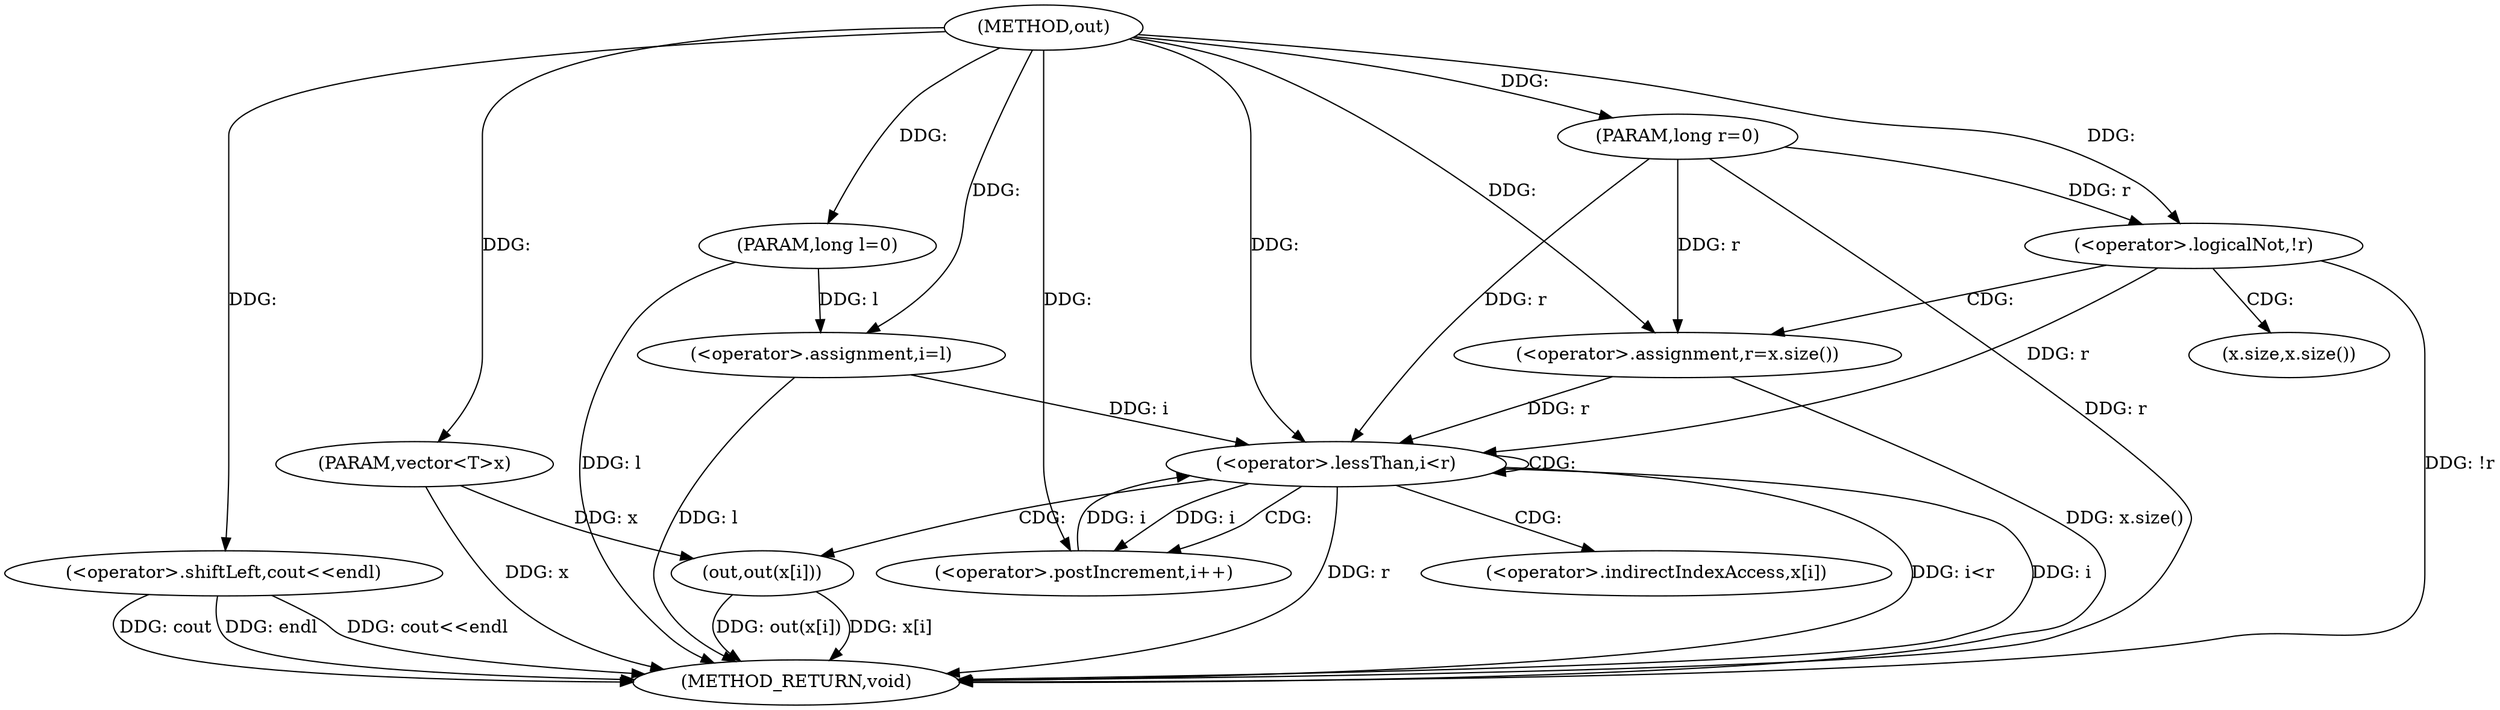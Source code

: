 digraph "out" {  
"1000279" [label = "(METHOD,out)" ]
"1000309" [label = "(METHOD_RETURN,void)" ]
"1000280" [label = "(PARAM,vector<T>x)" ]
"1000281" [label = "(PARAM,long l=0)" ]
"1000282" [label = "(PARAM,long r=0)" ]
"1000306" [label = "(<operator>.shiftLeft,cout<<endl)" ]
"1000285" [label = "(<operator>.logicalNot,!r)" ]
"1000293" [label = "(<operator>.assignment,i=l)" ]
"1000296" [label = "(<operator>.lessThan,i<r)" ]
"1000299" [label = "(<operator>.postIncrement,i++)" ]
"1000288" [label = "(<operator>.assignment,r=x.size())" ]
"1000302" [label = "(out,out(x[i]))" ]
"1000290" [label = "(x.size,x.size())" ]
"1000303" [label = "(<operator>.indirectIndexAccess,x[i])" ]
  "1000280" -> "1000309"  [ label = "DDG: x"] 
  "1000281" -> "1000309"  [ label = "DDG: l"] 
  "1000282" -> "1000309"  [ label = "DDG: r"] 
  "1000285" -> "1000309"  [ label = "DDG: !r"] 
  "1000288" -> "1000309"  [ label = "DDG: x.size()"] 
  "1000293" -> "1000309"  [ label = "DDG: l"] 
  "1000296" -> "1000309"  [ label = "DDG: i"] 
  "1000296" -> "1000309"  [ label = "DDG: r"] 
  "1000296" -> "1000309"  [ label = "DDG: i<r"] 
  "1000306" -> "1000309"  [ label = "DDG: endl"] 
  "1000306" -> "1000309"  [ label = "DDG: cout<<endl"] 
  "1000302" -> "1000309"  [ label = "DDG: x[i]"] 
  "1000302" -> "1000309"  [ label = "DDG: out(x[i])"] 
  "1000306" -> "1000309"  [ label = "DDG: cout"] 
  "1000279" -> "1000280"  [ label = "DDG: "] 
  "1000279" -> "1000281"  [ label = "DDG: "] 
  "1000279" -> "1000282"  [ label = "DDG: "] 
  "1000281" -> "1000293"  [ label = "DDG: l"] 
  "1000279" -> "1000293"  [ label = "DDG: "] 
  "1000279" -> "1000306"  [ label = "DDG: "] 
  "1000282" -> "1000285"  [ label = "DDG: r"] 
  "1000279" -> "1000285"  [ label = "DDG: "] 
  "1000279" -> "1000288"  [ label = "DDG: "] 
  "1000293" -> "1000296"  [ label = "DDG: i"] 
  "1000299" -> "1000296"  [ label = "DDG: i"] 
  "1000279" -> "1000296"  [ label = "DDG: "] 
  "1000285" -> "1000296"  [ label = "DDG: r"] 
  "1000288" -> "1000296"  [ label = "DDG: r"] 
  "1000282" -> "1000296"  [ label = "DDG: r"] 
  "1000296" -> "1000299"  [ label = "DDG: i"] 
  "1000279" -> "1000299"  [ label = "DDG: "] 
  "1000282" -> "1000288"  [ label = "DDG: r"] 
  "1000280" -> "1000302"  [ label = "DDG: x"] 
  "1000285" -> "1000288"  [ label = "CDG: "] 
  "1000285" -> "1000290"  [ label = "CDG: "] 
  "1000296" -> "1000299"  [ label = "CDG: "] 
  "1000296" -> "1000303"  [ label = "CDG: "] 
  "1000296" -> "1000302"  [ label = "CDG: "] 
  "1000296" -> "1000296"  [ label = "CDG: "] 
}
